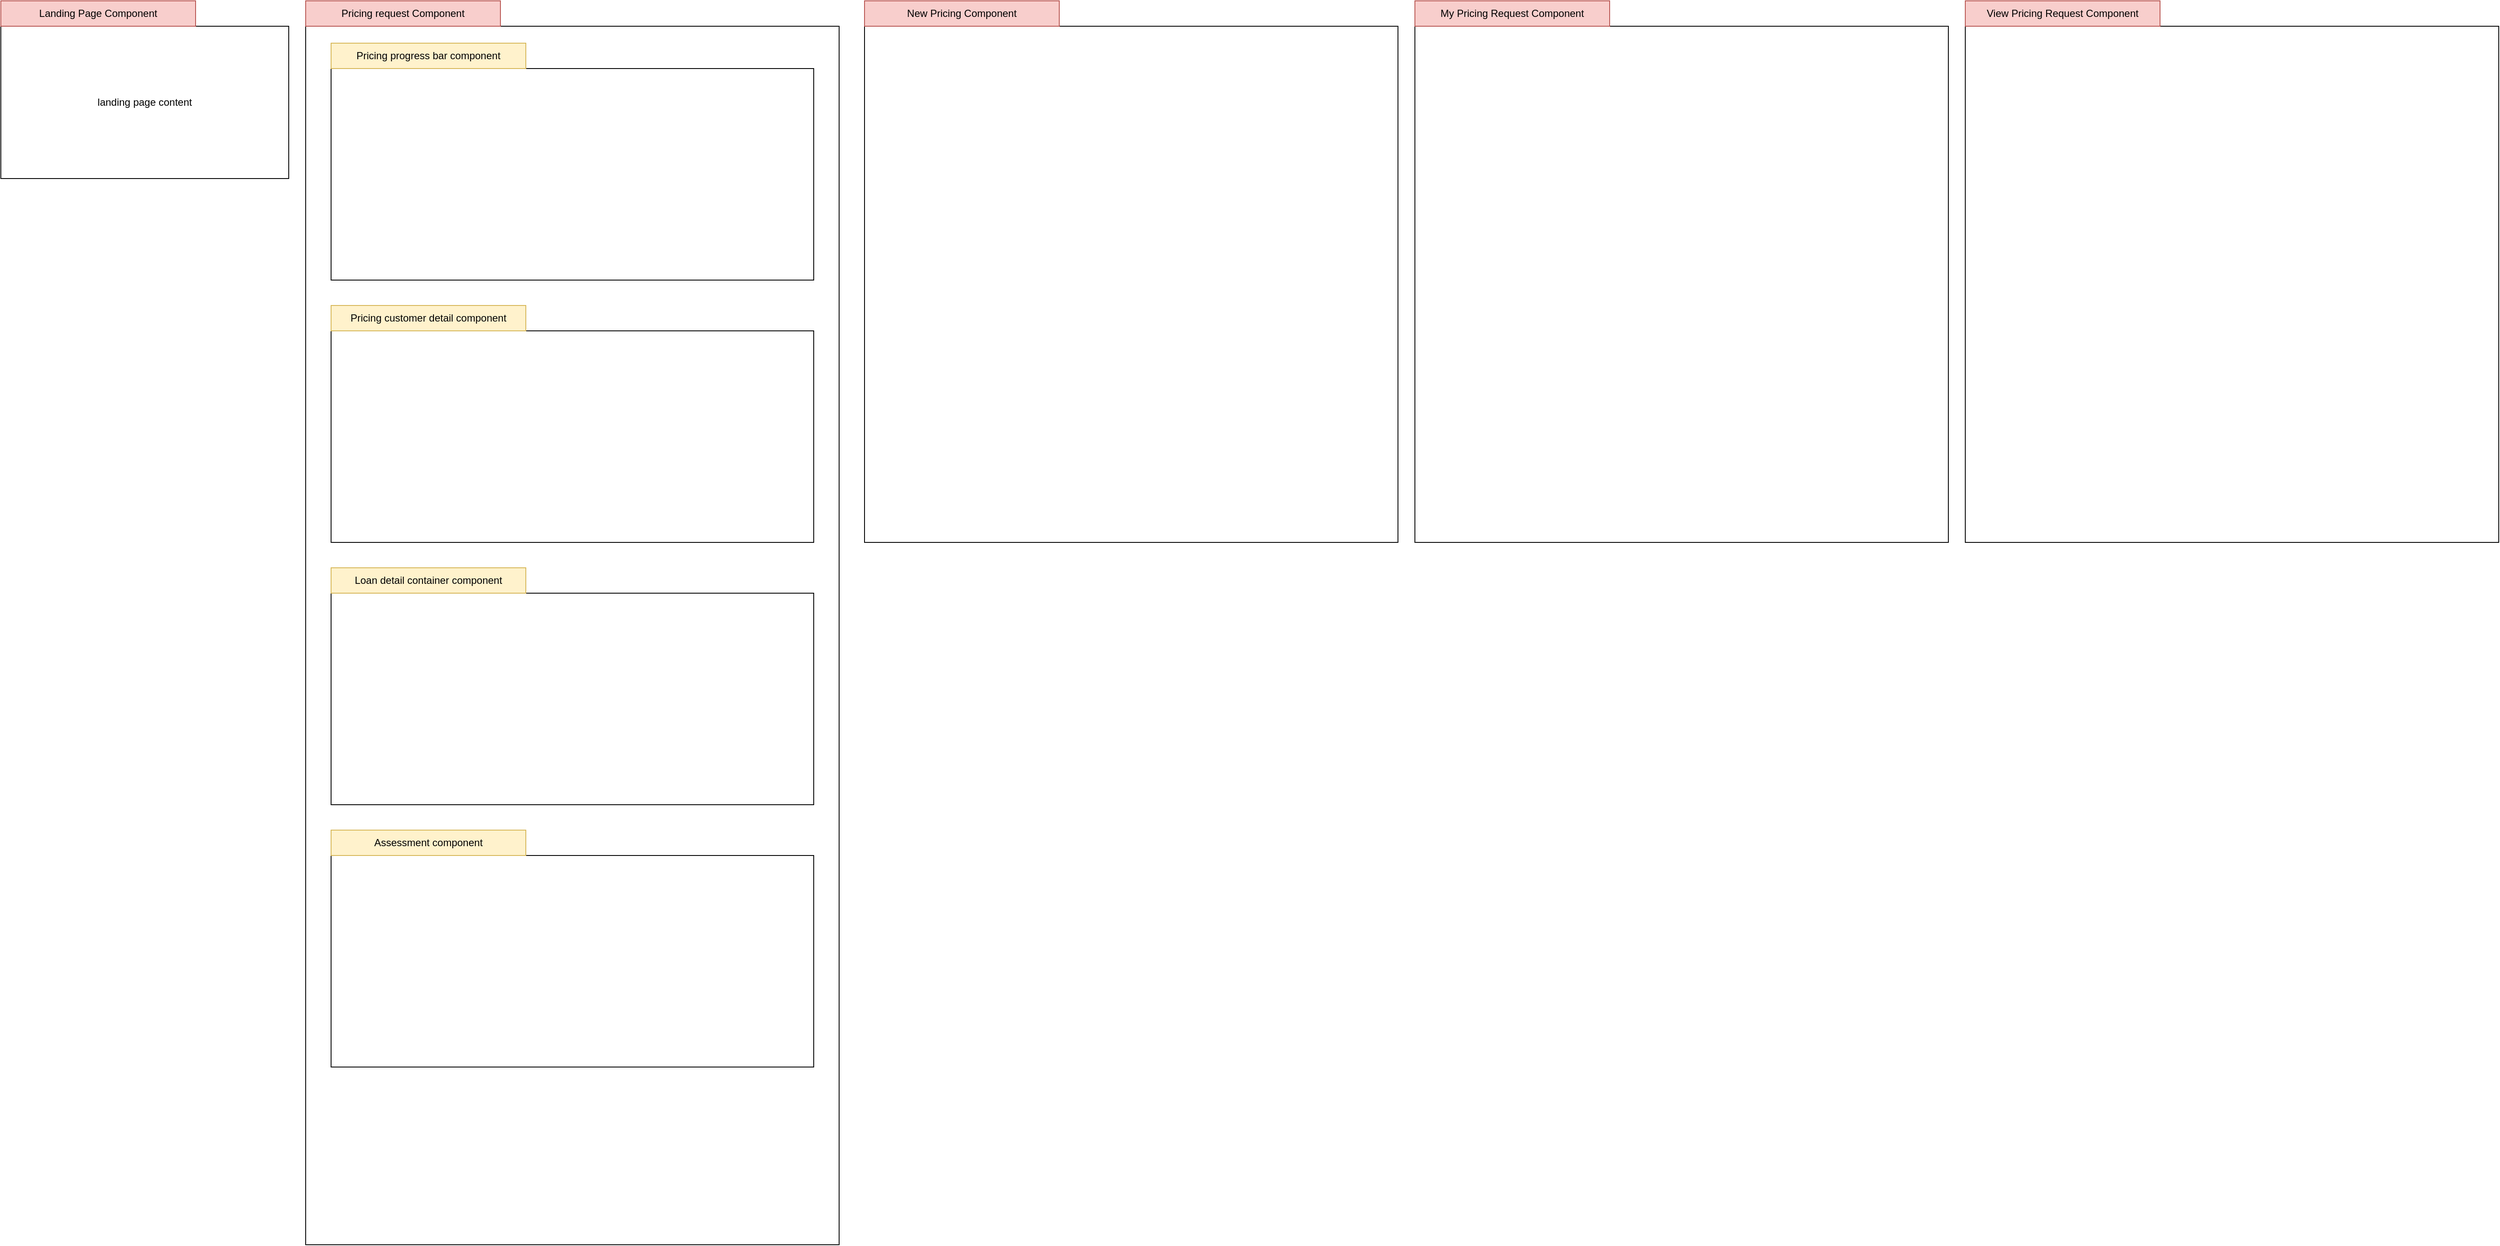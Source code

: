 <mxfile version="20.4.1" type="github">
  <diagram id="bF-zwXs4uUqL0e1Ni2zN" name="Page-1">
    <mxGraphModel dx="2062" dy="535" grid="1" gridSize="10" guides="1" tooltips="1" connect="1" arrows="1" fold="1" page="1" pageScale="1" pageWidth="827" pageHeight="1169" math="0" shadow="0">
      <root>
        <mxCell id="0" />
        <mxCell id="1" parent="0" />
        <mxCell id="9RinAsOp-HonD_B8SeKn-1" value="" style="rounded=0;whiteSpace=wrap;html=1;" vertex="1" parent="1">
          <mxGeometry x="40" y="80" width="630" height="1440" as="geometry" />
        </mxCell>
        <mxCell id="9RinAsOp-HonD_B8SeKn-2" value="" style="rounded=0;whiteSpace=wrap;html=1;" vertex="1" parent="1">
          <mxGeometry x="700" y="80" width="630" height="610" as="geometry" />
        </mxCell>
        <mxCell id="9RinAsOp-HonD_B8SeKn-3" value="Pricing request Component" style="text;html=1;strokeColor=#b85450;fillColor=#f8cecc;align=center;verticalAlign=middle;whiteSpace=wrap;rounded=0;" vertex="1" parent="1">
          <mxGeometry x="40" y="50" width="230" height="30" as="geometry" />
        </mxCell>
        <mxCell id="9RinAsOp-HonD_B8SeKn-4" value="New Pricing Component" style="text;html=1;strokeColor=#b85450;fillColor=#f8cecc;align=center;verticalAlign=middle;whiteSpace=wrap;rounded=0;" vertex="1" parent="1">
          <mxGeometry x="700" y="50" width="230" height="30" as="geometry" />
        </mxCell>
        <mxCell id="9RinAsOp-HonD_B8SeKn-5" value="" style="rounded=0;whiteSpace=wrap;html=1;" vertex="1" parent="1">
          <mxGeometry x="1350" y="80" width="630" height="610" as="geometry" />
        </mxCell>
        <mxCell id="9RinAsOp-HonD_B8SeKn-6" value="My Pricing Request Component" style="text;html=1;strokeColor=#b85450;fillColor=#f8cecc;align=center;verticalAlign=middle;whiteSpace=wrap;rounded=0;" vertex="1" parent="1">
          <mxGeometry x="1350" y="50" width="230" height="30" as="geometry" />
        </mxCell>
        <mxCell id="9RinAsOp-HonD_B8SeKn-7" value="" style="rounded=0;whiteSpace=wrap;html=1;" vertex="1" parent="1">
          <mxGeometry x="2000" y="80" width="630" height="610" as="geometry" />
        </mxCell>
        <mxCell id="9RinAsOp-HonD_B8SeKn-8" value="View Pricing Request Component" style="text;html=1;strokeColor=#b85450;fillColor=#f8cecc;align=center;verticalAlign=middle;whiteSpace=wrap;rounded=0;" vertex="1" parent="1">
          <mxGeometry x="2000" y="50" width="230" height="30" as="geometry" />
        </mxCell>
        <mxCell id="9RinAsOp-HonD_B8SeKn-9" value="landing page content" style="rounded=0;whiteSpace=wrap;html=1;" vertex="1" parent="1">
          <mxGeometry x="-320" y="80" width="340" height="180" as="geometry" />
        </mxCell>
        <mxCell id="9RinAsOp-HonD_B8SeKn-10" value="Landing Page Component" style="text;html=1;strokeColor=#b85450;fillColor=#f8cecc;align=center;verticalAlign=middle;whiteSpace=wrap;rounded=0;" vertex="1" parent="1">
          <mxGeometry x="-320" y="50" width="230" height="30" as="geometry" />
        </mxCell>
        <mxCell id="9RinAsOp-HonD_B8SeKn-11" value="" style="rounded=0;whiteSpace=wrap;html=1;" vertex="1" parent="1">
          <mxGeometry x="70" y="130" width="570" height="250" as="geometry" />
        </mxCell>
        <mxCell id="9RinAsOp-HonD_B8SeKn-12" value="Pricing progress bar component" style="text;html=1;strokeColor=#d6b656;fillColor=#fff2cc;align=center;verticalAlign=middle;whiteSpace=wrap;rounded=0;" vertex="1" parent="1">
          <mxGeometry x="70" y="100" width="230" height="30" as="geometry" />
        </mxCell>
        <mxCell id="9RinAsOp-HonD_B8SeKn-13" value="" style="rounded=0;whiteSpace=wrap;html=1;" vertex="1" parent="1">
          <mxGeometry x="70" y="440" width="570" height="250" as="geometry" />
        </mxCell>
        <mxCell id="9RinAsOp-HonD_B8SeKn-14" value="Pricing customer detail component" style="text;html=1;strokeColor=#d6b656;fillColor=#fff2cc;align=center;verticalAlign=middle;whiteSpace=wrap;rounded=0;" vertex="1" parent="1">
          <mxGeometry x="70" y="410" width="230" height="30" as="geometry" />
        </mxCell>
        <mxCell id="9RinAsOp-HonD_B8SeKn-15" value="" style="rounded=0;whiteSpace=wrap;html=1;" vertex="1" parent="1">
          <mxGeometry x="70" y="750" width="570" height="250" as="geometry" />
        </mxCell>
        <mxCell id="9RinAsOp-HonD_B8SeKn-16" value="Loan detail container component" style="text;html=1;strokeColor=#d6b656;fillColor=#fff2cc;align=center;verticalAlign=middle;whiteSpace=wrap;rounded=0;" vertex="1" parent="1">
          <mxGeometry x="70" y="720" width="230" height="30" as="geometry" />
        </mxCell>
        <mxCell id="9RinAsOp-HonD_B8SeKn-17" value="" style="rounded=0;whiteSpace=wrap;html=1;" vertex="1" parent="1">
          <mxGeometry x="70" y="1060" width="570" height="250" as="geometry" />
        </mxCell>
        <mxCell id="9RinAsOp-HonD_B8SeKn-18" value="Assessment component" style="text;html=1;strokeColor=#d6b656;fillColor=#fff2cc;align=center;verticalAlign=middle;whiteSpace=wrap;rounded=0;" vertex="1" parent="1">
          <mxGeometry x="70" y="1030" width="230" height="30" as="geometry" />
        </mxCell>
      </root>
    </mxGraphModel>
  </diagram>
</mxfile>
